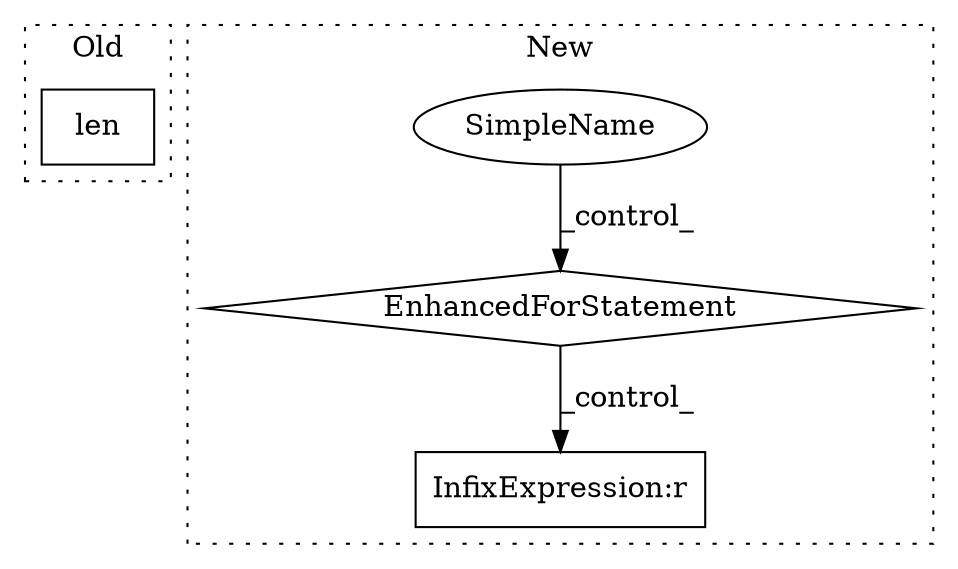 digraph G {
subgraph cluster0 {
1 [label="len" a="32" s="4447,4477" l="4,1" shape="box"];
label = "Old";
style="dotted";
}
subgraph cluster1 {
2 [label="EnhancedForStatement" a="70" s="5886,5970" l="61,2" shape="diamond"];
3 [label="InfixExpression:r" a="27" s="6051" l="4" shape="box"];
4 [label="SimpleName" a="42" s="" l="" shape="ellipse"];
label = "New";
style="dotted";
}
2 -> 3 [label="_control_"];
4 -> 2 [label="_control_"];
}